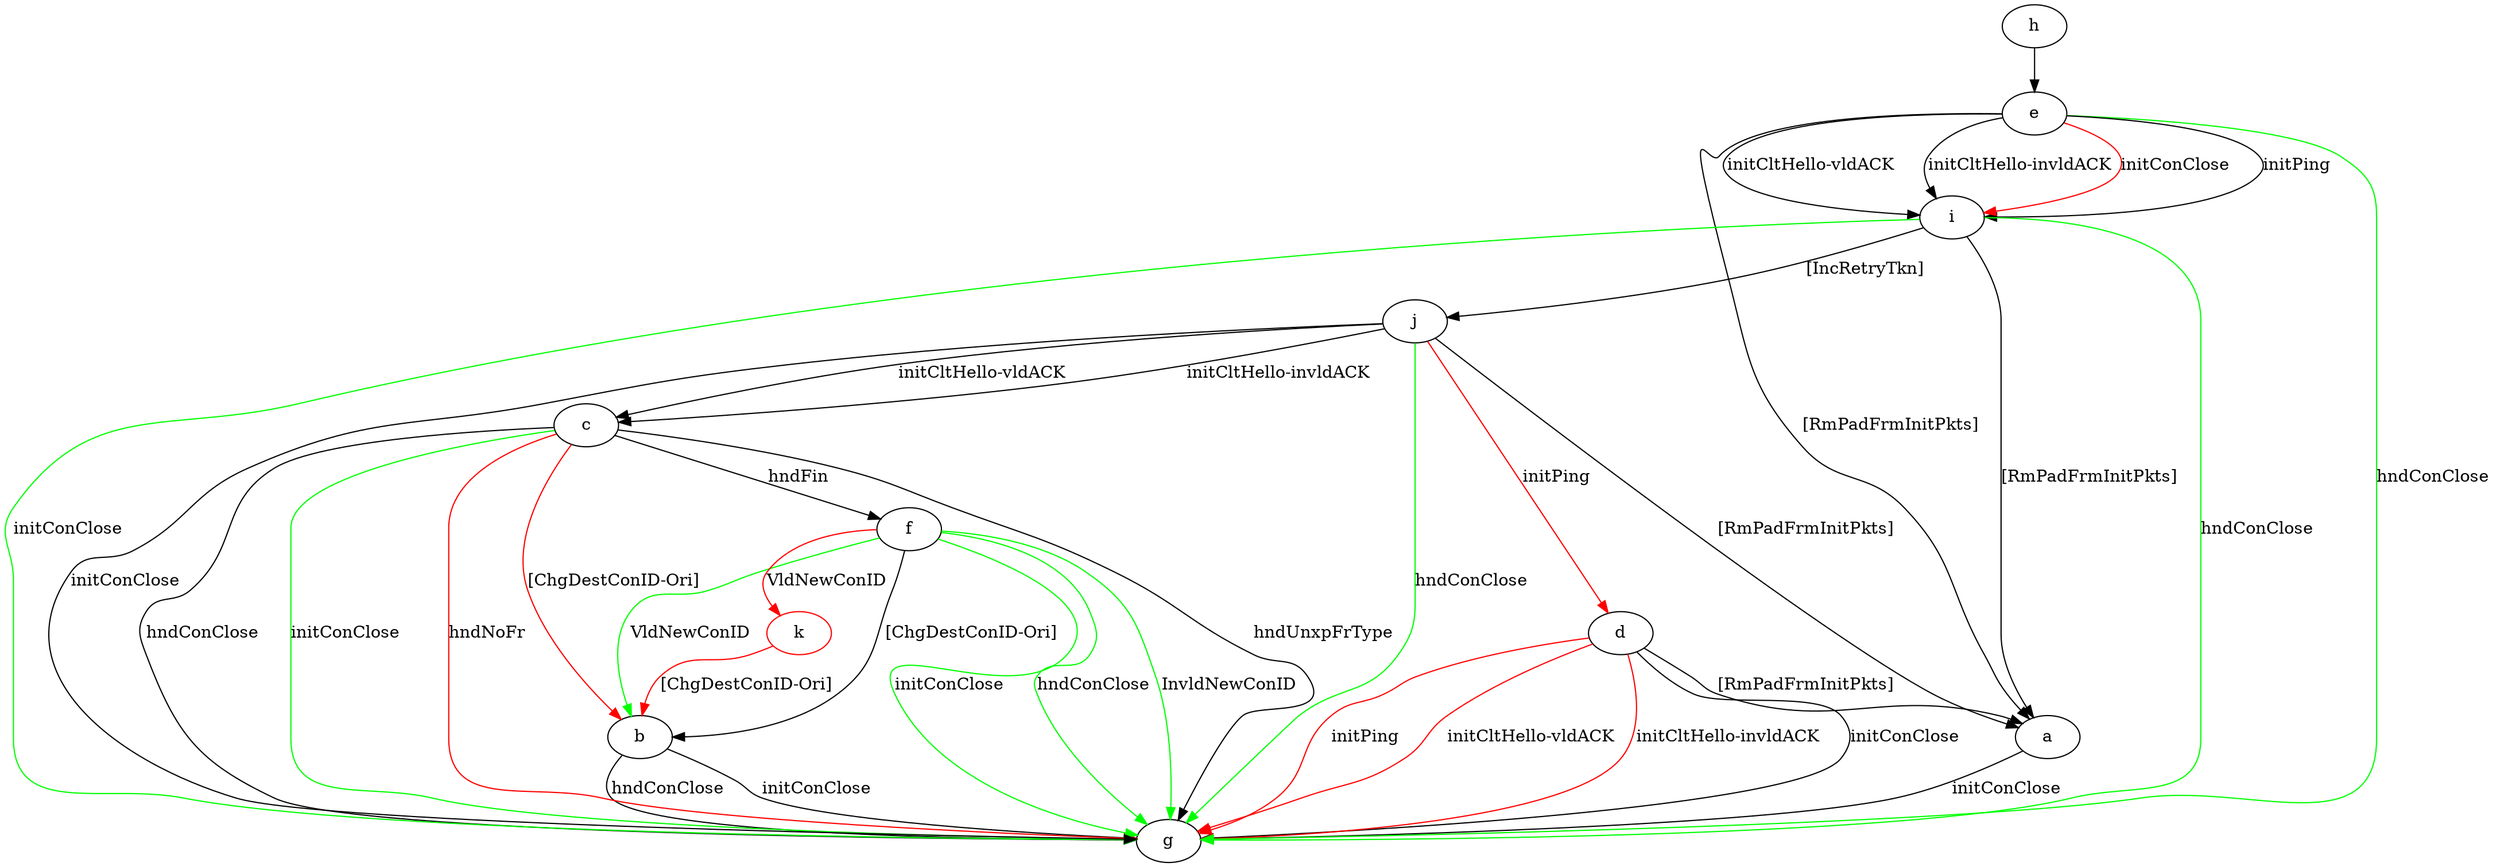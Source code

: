digraph "" {
	a -> g	[key=0,
		label="initConClose "];
	b -> g	[key=0,
		label="initConClose "];
	b -> g	[key=1,
		label="hndConClose "];
	c -> b	[key=0,
		color=red,
		label="[ChgDestConID-Ori] "];
	c -> f	[key=0,
		label="hndFin "];
	c -> g	[key=0,
		label="hndUnxpFrType "];
	c -> g	[key=1,
		label="hndConClose "];
	c -> g	[key=2,
		color=green,
		label="initConClose "];
	c -> g	[key=3,
		color=red,
		label="hndNoFr "];
	d -> a	[key=0,
		label="[RmPadFrmInitPkts] "];
	d -> g	[key=0,
		label="initConClose "];
	d -> g	[key=1,
		color=red,
		label="initPing "];
	d -> g	[key=2,
		color=red,
		label="initCltHello-vldACK "];
	d -> g	[key=3,
		color=red,
		label="initCltHello-invldACK "];
	e -> a	[key=0,
		label="[RmPadFrmInitPkts] "];
	e -> g	[key=0,
		color=green,
		label="hndConClose "];
	e -> i	[key=0,
		label="initPing "];
	e -> i	[key=1,
		label="initCltHello-vldACK "];
	e -> i	[key=2,
		label="initCltHello-invldACK "];
	e -> i	[key=3,
		color=red,
		label="initConClose "];
	f -> b	[key=0,
		label="[ChgDestConID-Ori] "];
	f -> b	[key=1,
		color=green,
		label="VldNewConID "];
	f -> g	[key=0,
		color=green,
		label="initConClose "];
	f -> g	[key=1,
		color=green,
		label="hndConClose "];
	f -> g	[key=2,
		color=green,
		label="InvldNewConID "];
	k	[color=red];
	f -> k	[key=0,
		color=red,
		label="VldNewConID "];
	h -> e	[key=0];
	i -> a	[key=0,
		label="[RmPadFrmInitPkts] "];
	i -> g	[key=0,
		color=green,
		label="initConClose "];
	i -> g	[key=1,
		color=green,
		label="hndConClose "];
	i -> j	[key=0,
		label="[IncRetryTkn] "];
	j -> a	[key=0,
		label="[RmPadFrmInitPkts] "];
	j -> c	[key=0,
		label="initCltHello-vldACK "];
	j -> c	[key=1,
		label="initCltHello-invldACK "];
	j -> d	[key=0,
		color=red,
		label="initPing "];
	j -> g	[key=0,
		label="initConClose "];
	j -> g	[key=1,
		color=green,
		label="hndConClose "];
	k -> b	[key=0,
		color=red,
		label="[ChgDestConID-Ori] "];
}
